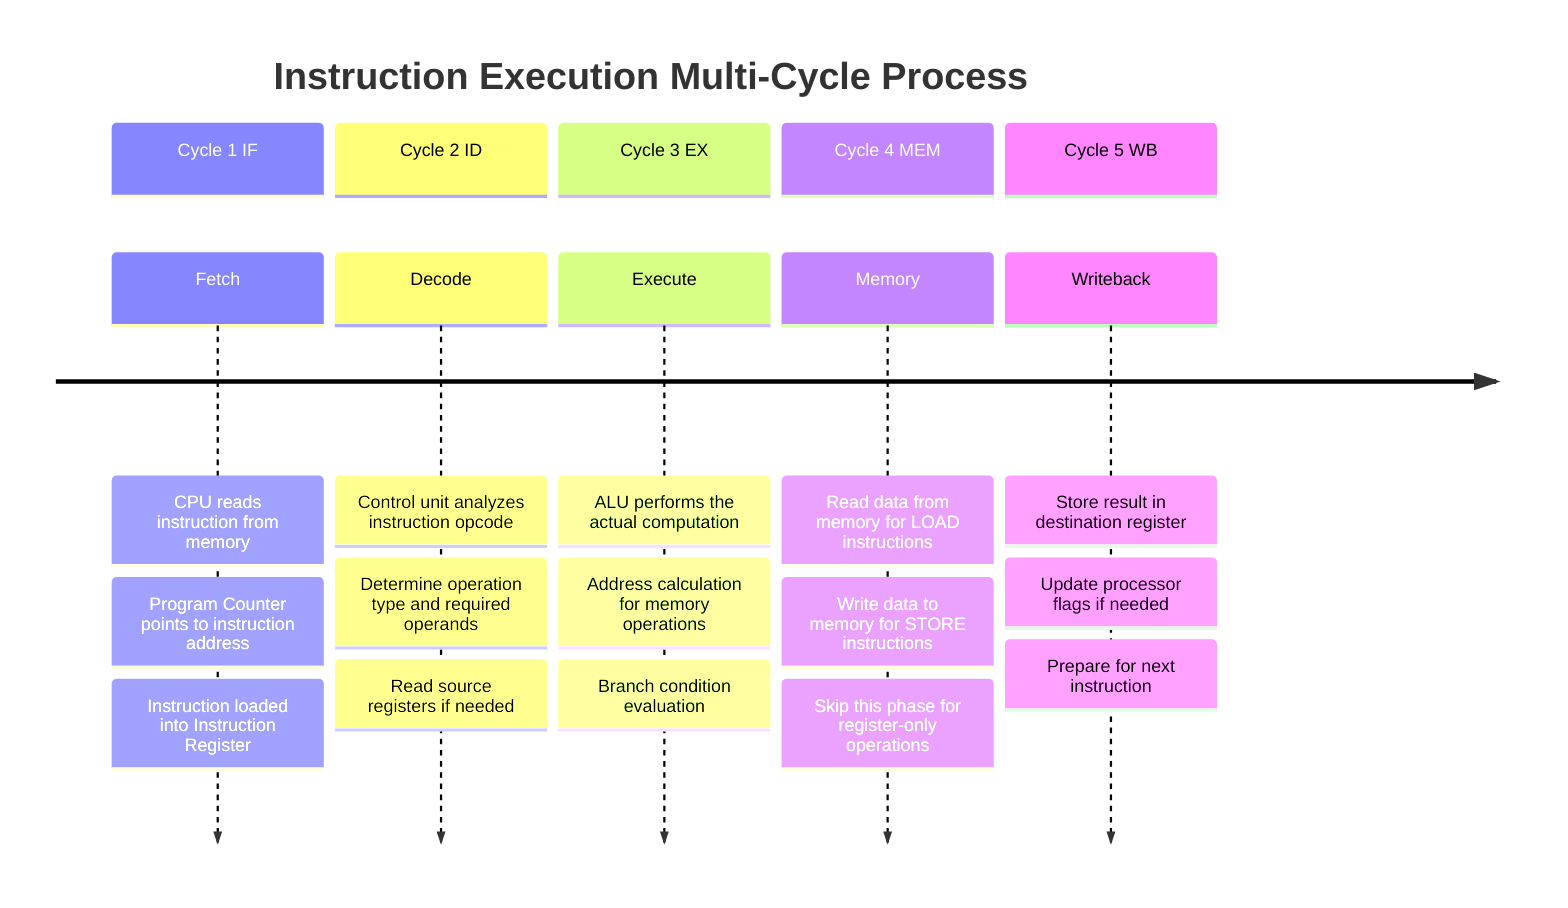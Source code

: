 timeline
    title Instruction Execution Multi-Cycle Process
    
    section Cycle 1 IF
        Fetch : CPU reads instruction from memory
              : Program Counter points to instruction address
              : Instruction loaded into Instruction Register
    
    section Cycle 2 ID
        Decode : Control unit analyzes instruction opcode
               : Determine operation type and required operands
               : Read source registers if needed
    
    section Cycle 3 EX
        Execute : ALU performs the actual computation
                : Address calculation for memory operations
                : Branch condition evaluation
    
    section Cycle 4 MEM
        Memory : Read data from memory for LOAD instructions
               : Write data to memory for STORE instructions
               : Skip this phase for register-only operations
    
    section Cycle 5 WB
        Writeback : Store result in destination register
                  : Update processor flags if needed
                  : Prepare for next instruction